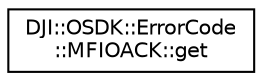digraph "Graphical Class Hierarchy"
{
 // INTERACTIVE_SVG=YES
 // LATEX_PDF_SIZE
  edge [fontname="Helvetica",fontsize="10",labelfontname="Helvetica",labelfontsize="10"];
  node [fontname="Helvetica",fontsize="10",shape=record];
  rankdir="LR";
  Node0 [label="DJI::OSDK::ErrorCode\l::MFIOACK::get",height=0.2,width=0.4,color="black", fillcolor="white", style="filled",URL="$structDJI_1_1OSDK_1_1ErrorCode_1_1MFIOACK_1_1get.html",tooltip="CMDID: get."];
}
